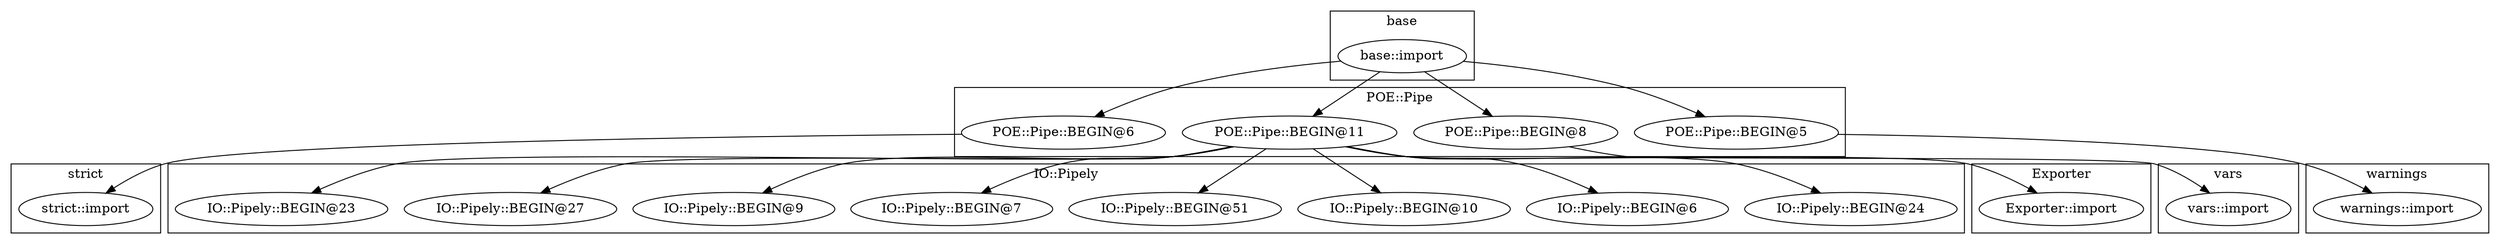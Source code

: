 digraph {
graph [overlap=false]
subgraph cluster_base {
	label="base";
	"base::import";
}
subgraph cluster_POE_Pipe {
	label="POE::Pipe";
	"POE::Pipe::BEGIN@6";
	"POE::Pipe::BEGIN@11";
	"POE::Pipe::BEGIN@8";
	"POE::Pipe::BEGIN@5";
}
subgraph cluster_strict {
	label="strict";
	"strict::import";
}
subgraph cluster_IO_Pipely {
	label="IO::Pipely";
	"IO::Pipely::BEGIN@24";
	"IO::Pipely::BEGIN@6";
	"IO::Pipely::BEGIN@10";
	"IO::Pipely::BEGIN@51";
	"IO::Pipely::BEGIN@7";
	"IO::Pipely::BEGIN@9";
	"IO::Pipely::BEGIN@27";
	"IO::Pipely::BEGIN@23";
}
subgraph cluster_warnings {
	label="warnings";
	"warnings::import";
}
subgraph cluster_Exporter {
	label="Exporter";
	"Exporter::import";
}
subgraph cluster_vars {
	label="vars";
	"vars::import";
}
"POE::Pipe::BEGIN@11" -> "IO::Pipely::BEGIN@51";
"base::import" -> "POE::Pipe::BEGIN@8";
"POE::Pipe::BEGIN@11" -> "IO::Pipely::BEGIN@9";
"POE::Pipe::BEGIN@11" -> "IO::Pipely::BEGIN@24";
"base::import" -> "POE::Pipe::BEGIN@6";
"base::import" -> "POE::Pipe::BEGIN@5";
"POE::Pipe::BEGIN@11" -> "IO::Pipely::BEGIN@7";
"POE::Pipe::BEGIN@6" -> "strict::import";
"POE::Pipe::BEGIN@5" -> "warnings::import";
"base::import" -> "POE::Pipe::BEGIN@11";
"POE::Pipe::BEGIN@11" -> "IO::Pipely::BEGIN@10";
"POE::Pipe::BEGIN@11" -> "IO::Pipely::BEGIN@6";
"POE::Pipe::BEGIN@11" -> "Exporter::import";
"POE::Pipe::BEGIN@11" -> "IO::Pipely::BEGIN@23";
"POE::Pipe::BEGIN@11" -> "IO::Pipely::BEGIN@27";
"POE::Pipe::BEGIN@8" -> "vars::import";
}
